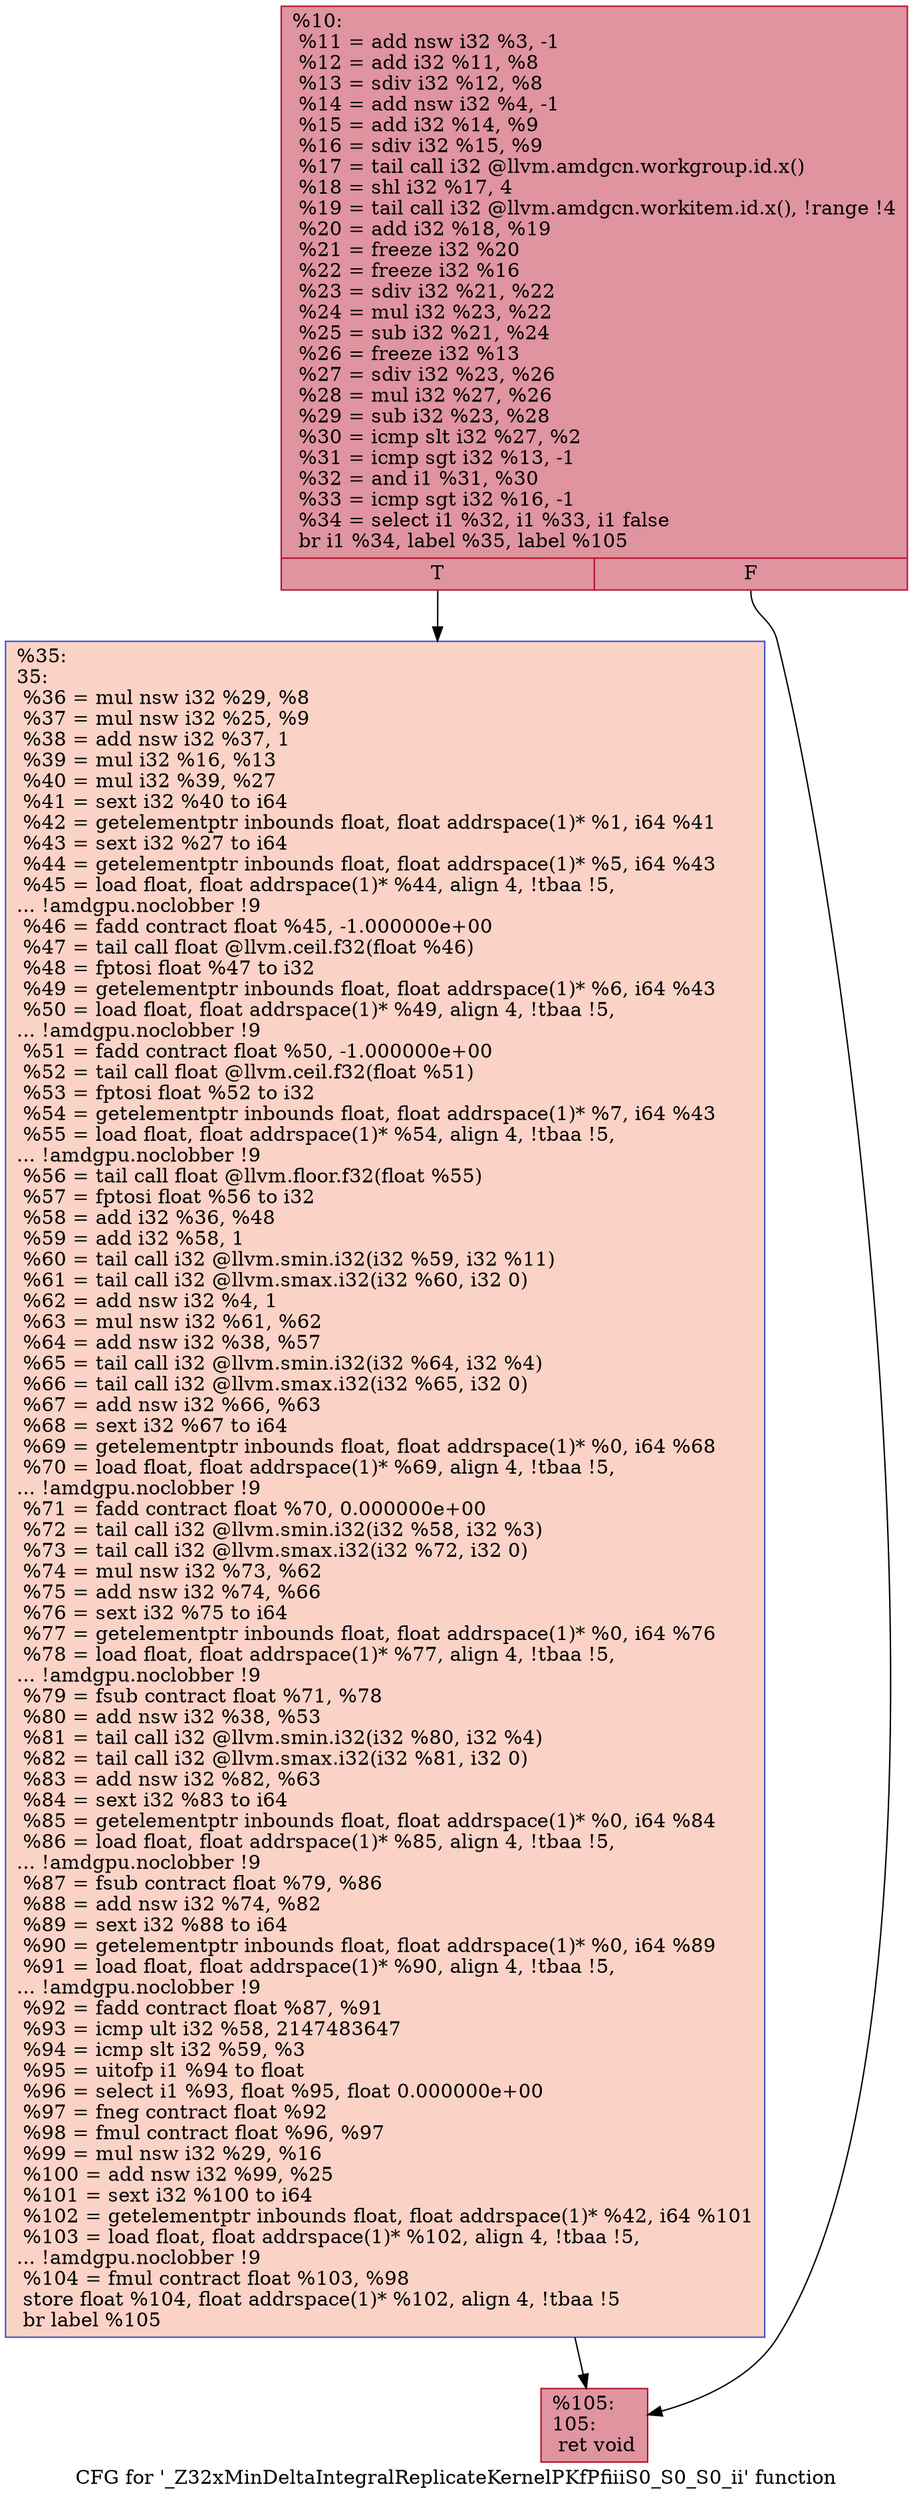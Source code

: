 digraph "CFG for '_Z32xMinDeltaIntegralReplicateKernelPKfPfiiiS0_S0_S0_ii' function" {
	label="CFG for '_Z32xMinDeltaIntegralReplicateKernelPKfPfiiiS0_S0_S0_ii' function";

	Node0x45402c0 [shape=record,color="#b70d28ff", style=filled, fillcolor="#b70d2870",label="{%10:\l  %11 = add nsw i32 %3, -1\l  %12 = add i32 %11, %8\l  %13 = sdiv i32 %12, %8\l  %14 = add nsw i32 %4, -1\l  %15 = add i32 %14, %9\l  %16 = sdiv i32 %15, %9\l  %17 = tail call i32 @llvm.amdgcn.workgroup.id.x()\l  %18 = shl i32 %17, 4\l  %19 = tail call i32 @llvm.amdgcn.workitem.id.x(), !range !4\l  %20 = add i32 %18, %19\l  %21 = freeze i32 %20\l  %22 = freeze i32 %16\l  %23 = sdiv i32 %21, %22\l  %24 = mul i32 %23, %22\l  %25 = sub i32 %21, %24\l  %26 = freeze i32 %13\l  %27 = sdiv i32 %23, %26\l  %28 = mul i32 %27, %26\l  %29 = sub i32 %23, %28\l  %30 = icmp slt i32 %27, %2\l  %31 = icmp sgt i32 %13, -1\l  %32 = and i1 %31, %30\l  %33 = icmp sgt i32 %16, -1\l  %34 = select i1 %32, i1 %33, i1 false\l  br i1 %34, label %35, label %105\l|{<s0>T|<s1>F}}"];
	Node0x45402c0:s0 -> Node0x4541b80;
	Node0x45402c0:s1 -> Node0x4543540;
	Node0x4541b80 [shape=record,color="#3d50c3ff", style=filled, fillcolor="#f59c7d70",label="{%35:\l35:                                               \l  %36 = mul nsw i32 %29, %8\l  %37 = mul nsw i32 %25, %9\l  %38 = add nsw i32 %37, 1\l  %39 = mul i32 %16, %13\l  %40 = mul i32 %39, %27\l  %41 = sext i32 %40 to i64\l  %42 = getelementptr inbounds float, float addrspace(1)* %1, i64 %41\l  %43 = sext i32 %27 to i64\l  %44 = getelementptr inbounds float, float addrspace(1)* %5, i64 %43\l  %45 = load float, float addrspace(1)* %44, align 4, !tbaa !5,\l... !amdgpu.noclobber !9\l  %46 = fadd contract float %45, -1.000000e+00\l  %47 = tail call float @llvm.ceil.f32(float %46)\l  %48 = fptosi float %47 to i32\l  %49 = getelementptr inbounds float, float addrspace(1)* %6, i64 %43\l  %50 = load float, float addrspace(1)* %49, align 4, !tbaa !5,\l... !amdgpu.noclobber !9\l  %51 = fadd contract float %50, -1.000000e+00\l  %52 = tail call float @llvm.ceil.f32(float %51)\l  %53 = fptosi float %52 to i32\l  %54 = getelementptr inbounds float, float addrspace(1)* %7, i64 %43\l  %55 = load float, float addrspace(1)* %54, align 4, !tbaa !5,\l... !amdgpu.noclobber !9\l  %56 = tail call float @llvm.floor.f32(float %55)\l  %57 = fptosi float %56 to i32\l  %58 = add i32 %36, %48\l  %59 = add i32 %58, 1\l  %60 = tail call i32 @llvm.smin.i32(i32 %59, i32 %11)\l  %61 = tail call i32 @llvm.smax.i32(i32 %60, i32 0)\l  %62 = add nsw i32 %4, 1\l  %63 = mul nsw i32 %61, %62\l  %64 = add nsw i32 %38, %57\l  %65 = tail call i32 @llvm.smin.i32(i32 %64, i32 %4)\l  %66 = tail call i32 @llvm.smax.i32(i32 %65, i32 0)\l  %67 = add nsw i32 %66, %63\l  %68 = sext i32 %67 to i64\l  %69 = getelementptr inbounds float, float addrspace(1)* %0, i64 %68\l  %70 = load float, float addrspace(1)* %69, align 4, !tbaa !5,\l... !amdgpu.noclobber !9\l  %71 = fadd contract float %70, 0.000000e+00\l  %72 = tail call i32 @llvm.smin.i32(i32 %58, i32 %3)\l  %73 = tail call i32 @llvm.smax.i32(i32 %72, i32 0)\l  %74 = mul nsw i32 %73, %62\l  %75 = add nsw i32 %74, %66\l  %76 = sext i32 %75 to i64\l  %77 = getelementptr inbounds float, float addrspace(1)* %0, i64 %76\l  %78 = load float, float addrspace(1)* %77, align 4, !tbaa !5,\l... !amdgpu.noclobber !9\l  %79 = fsub contract float %71, %78\l  %80 = add nsw i32 %38, %53\l  %81 = tail call i32 @llvm.smin.i32(i32 %80, i32 %4)\l  %82 = tail call i32 @llvm.smax.i32(i32 %81, i32 0)\l  %83 = add nsw i32 %82, %63\l  %84 = sext i32 %83 to i64\l  %85 = getelementptr inbounds float, float addrspace(1)* %0, i64 %84\l  %86 = load float, float addrspace(1)* %85, align 4, !tbaa !5,\l... !amdgpu.noclobber !9\l  %87 = fsub contract float %79, %86\l  %88 = add nsw i32 %74, %82\l  %89 = sext i32 %88 to i64\l  %90 = getelementptr inbounds float, float addrspace(1)* %0, i64 %89\l  %91 = load float, float addrspace(1)* %90, align 4, !tbaa !5,\l... !amdgpu.noclobber !9\l  %92 = fadd contract float %87, %91\l  %93 = icmp ult i32 %58, 2147483647\l  %94 = icmp slt i32 %59, %3\l  %95 = uitofp i1 %94 to float\l  %96 = select i1 %93, float %95, float 0.000000e+00\l  %97 = fneg contract float %92\l  %98 = fmul contract float %96, %97\l  %99 = mul nsw i32 %29, %16\l  %100 = add nsw i32 %99, %25\l  %101 = sext i32 %100 to i64\l  %102 = getelementptr inbounds float, float addrspace(1)* %42, i64 %101\l  %103 = load float, float addrspace(1)* %102, align 4, !tbaa !5,\l... !amdgpu.noclobber !9\l  %104 = fmul contract float %103, %98\l  store float %104, float addrspace(1)* %102, align 4, !tbaa !5\l  br label %105\l}"];
	Node0x4541b80 -> Node0x4543540;
	Node0x4543540 [shape=record,color="#b70d28ff", style=filled, fillcolor="#b70d2870",label="{%105:\l105:                                              \l  ret void\l}"];
}

